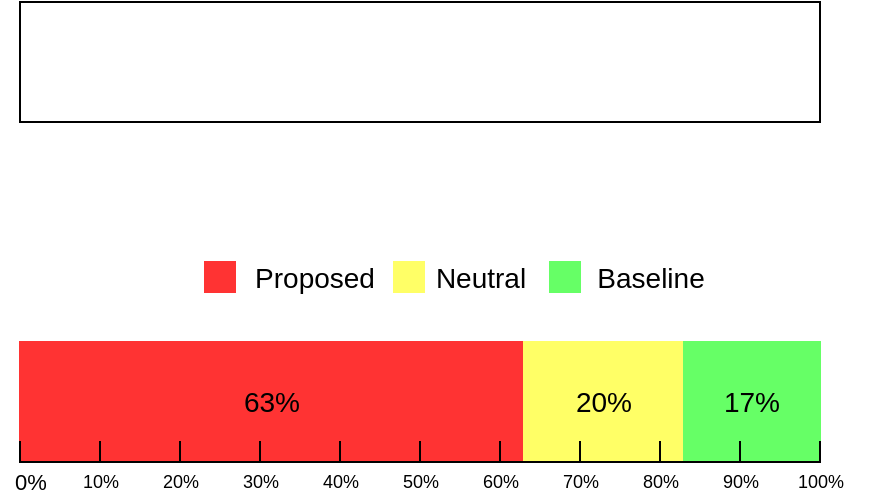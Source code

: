 <mxfile version="16.2.4" type="github">
  <diagram id="rJ02umWEkU_M82qIOqIN" name="第 1 页">
    <mxGraphModel dx="867" dy="520" grid="1" gridSize="10" guides="1" tooltips="1" connect="1" arrows="1" fold="1" page="1" pageScale="1" pageWidth="827" pageHeight="1169" math="0" shadow="0">
      <root>
        <mxCell id="0" />
        <mxCell id="1" parent="0" />
        <mxCell id="6P1Dxw8mS8XuxQ4AOZN2-1" value="" style="rounded=0;whiteSpace=wrap;html=1;" vertex="1" parent="1">
          <mxGeometry x="200" y="70" width="400" height="60" as="geometry" />
        </mxCell>
        <mxCell id="6P1Dxw8mS8XuxQ4AOZN2-2" value="&lt;font color=&quot;#000000&quot; style=&quot;font-size: 14px&quot;&gt;63%&lt;/font&gt;" style="rounded=0;whiteSpace=wrap;html=1;fillColor=#FF3333;strokeColor=#FF3333;fontColor=#ffffff;" vertex="1" parent="1">
          <mxGeometry x="200" y="240" width="252" height="60" as="geometry" />
        </mxCell>
        <mxCell id="6P1Dxw8mS8XuxQ4AOZN2-3" value="&lt;font style=&quot;font-size: 14px&quot;&gt;20%&lt;/font&gt;" style="rounded=0;whiteSpace=wrap;html=1;fillColor=#FFFF66;strokeColor=#FFFF66;" vertex="1" parent="1">
          <mxGeometry x="452" y="240" width="80" height="60" as="geometry" />
        </mxCell>
        <mxCell id="6P1Dxw8mS8XuxQ4AOZN2-4" value="&lt;font color=&quot;#000000&quot; style=&quot;font-size: 14px&quot;&gt;17%&lt;/font&gt;" style="rounded=0;whiteSpace=wrap;html=1;fillColor=#66FF66;fontColor=#ffffff;strokeColor=#66FF66;" vertex="1" parent="1">
          <mxGeometry x="532" y="240" width="68" height="60" as="geometry" />
        </mxCell>
        <mxCell id="6P1Dxw8mS8XuxQ4AOZN2-6" value="" style="rounded=0;whiteSpace=wrap;html=1;fontColor=#000000;strokeColor=#FF3333;fillColor=#FF3333;" vertex="1" parent="1">
          <mxGeometry x="292.5" y="200" width="15" height="15" as="geometry" />
        </mxCell>
        <mxCell id="6P1Dxw8mS8XuxQ4AOZN2-8" value="" style="rounded=0;whiteSpace=wrap;html=1;fontColor=#000000;strokeColor=#FFFF66;fillColor=#FFFF66;" vertex="1" parent="1">
          <mxGeometry x="387" y="200" width="15" height="15" as="geometry" />
        </mxCell>
        <mxCell id="6P1Dxw8mS8XuxQ4AOZN2-9" value="" style="rounded=0;whiteSpace=wrap;html=1;fontColor=#000000;strokeColor=#66FF66;fillColor=#66FF66;" vertex="1" parent="1">
          <mxGeometry x="465" y="200" width="15" height="15" as="geometry" />
        </mxCell>
        <mxCell id="6P1Dxw8mS8XuxQ4AOZN2-10" value="&lt;font style=&quot;font-size: 14px&quot;&gt;Neutral&lt;/font&gt;" style="text;html=1;resizable=0;autosize=1;align=center;verticalAlign=middle;points=[];fillColor=none;strokeColor=none;rounded=0;fontColor=#000000;" vertex="1" parent="1">
          <mxGeometry x="400" y="197.5" width="60" height="20" as="geometry" />
        </mxCell>
        <mxCell id="6P1Dxw8mS8XuxQ4AOZN2-12" value="&lt;font style=&quot;font-size: 14px&quot;&gt;Baseline&lt;/font&gt;" style="text;html=1;resizable=0;autosize=1;align=center;verticalAlign=middle;points=[];fillColor=none;strokeColor=none;rounded=0;fontColor=#000000;" vertex="1" parent="1">
          <mxGeometry x="480" y="197.5" width="70" height="20" as="geometry" />
        </mxCell>
        <mxCell id="6P1Dxw8mS8XuxQ4AOZN2-13" value="&lt;font style=&quot;font-size: 14px&quot;&gt;Proposed&lt;/font&gt;" style="text;html=1;resizable=0;autosize=1;align=center;verticalAlign=middle;points=[];fillColor=none;strokeColor=none;rounded=0;fontColor=#000000;" vertex="1" parent="1">
          <mxGeometry x="307" y="197.5" width="80" height="20" as="geometry" />
        </mxCell>
        <mxCell id="6P1Dxw8mS8XuxQ4AOZN2-15" value="" style="shape=partialRectangle;whiteSpace=wrap;html=1;bottom=1;right=1;left=1;top=0;fillColor=none;routingCenterX=-0.5;fontColor=#000000;strokeColor=#000000;" vertex="1" parent="1">
          <mxGeometry x="200" y="290" width="40" height="10" as="geometry" />
        </mxCell>
        <mxCell id="6P1Dxw8mS8XuxQ4AOZN2-16" value="" style="shape=partialRectangle;whiteSpace=wrap;html=1;bottom=1;right=1;left=1;top=0;fillColor=none;routingCenterX=-0.5;fontColor=#000000;strokeColor=#000000;" vertex="1" parent="1">
          <mxGeometry x="240" y="290" width="40" height="10" as="geometry" />
        </mxCell>
        <mxCell id="6P1Dxw8mS8XuxQ4AOZN2-17" value="" style="shape=partialRectangle;whiteSpace=wrap;html=1;bottom=1;right=1;left=1;top=0;fillColor=none;routingCenterX=-0.5;fontColor=#000000;strokeColor=#000000;" vertex="1" parent="1">
          <mxGeometry x="280" y="290" width="40" height="10" as="geometry" />
        </mxCell>
        <mxCell id="6P1Dxw8mS8XuxQ4AOZN2-18" value="" style="shape=partialRectangle;whiteSpace=wrap;html=1;bottom=1;right=1;left=1;top=0;fillColor=none;routingCenterX=-0.5;fontColor=#000000;strokeColor=#000000;" vertex="1" parent="1">
          <mxGeometry x="320" y="290" width="40" height="10" as="geometry" />
        </mxCell>
        <mxCell id="6P1Dxw8mS8XuxQ4AOZN2-28" value="" style="shape=partialRectangle;whiteSpace=wrap;html=1;bottom=1;right=1;left=1;top=0;fillColor=none;routingCenterX=-0.5;fontColor=#000000;strokeColor=#000000;" vertex="1" parent="1">
          <mxGeometry x="360" y="290" width="40" height="10" as="geometry" />
        </mxCell>
        <mxCell id="6P1Dxw8mS8XuxQ4AOZN2-29" value="" style="shape=partialRectangle;whiteSpace=wrap;html=1;bottom=1;right=1;left=1;top=0;fillColor=none;routingCenterX=-0.5;fontColor=#000000;strokeColor=#000000;" vertex="1" parent="1">
          <mxGeometry x="400" y="290" width="40" height="10" as="geometry" />
        </mxCell>
        <mxCell id="6P1Dxw8mS8XuxQ4AOZN2-30" value="" style="shape=partialRectangle;whiteSpace=wrap;html=1;bottom=1;right=1;left=1;top=0;fillColor=none;routingCenterX=-0.5;fontColor=#000000;strokeColor=#000000;" vertex="1" parent="1">
          <mxGeometry x="440" y="290" width="40" height="10" as="geometry" />
        </mxCell>
        <mxCell id="6P1Dxw8mS8XuxQ4AOZN2-31" value="" style="shape=partialRectangle;whiteSpace=wrap;html=1;bottom=1;right=1;left=1;top=0;fillColor=none;routingCenterX=-0.5;fontColor=#000000;strokeColor=#000000;" vertex="1" parent="1">
          <mxGeometry x="480" y="290" width="40" height="10" as="geometry" />
        </mxCell>
        <mxCell id="6P1Dxw8mS8XuxQ4AOZN2-32" value="" style="shape=partialRectangle;whiteSpace=wrap;html=1;bottom=1;right=1;left=1;top=0;fillColor=none;routingCenterX=-0.5;fontColor=#000000;strokeColor=#000000;" vertex="1" parent="1">
          <mxGeometry x="520" y="290" width="40" height="10" as="geometry" />
        </mxCell>
        <mxCell id="6P1Dxw8mS8XuxQ4AOZN2-33" value="" style="shape=partialRectangle;whiteSpace=wrap;html=1;bottom=1;right=1;left=1;top=0;fillColor=none;routingCenterX=-0.5;fontColor=#000000;strokeColor=#000000;" vertex="1" parent="1">
          <mxGeometry x="560" y="290" width="40" height="10" as="geometry" />
        </mxCell>
        <mxCell id="6P1Dxw8mS8XuxQ4AOZN2-34" value="&lt;font style=&quot;font-size: 11px&quot;&gt;0%&lt;/font&gt;" style="text;html=1;resizable=0;autosize=1;align=center;verticalAlign=middle;points=[];fillColor=none;strokeColor=none;rounded=0;fontColor=#000000;fontSize=9;" vertex="1" parent="1">
          <mxGeometry x="190" y="300" width="30" height="20" as="geometry" />
        </mxCell>
        <mxCell id="6P1Dxw8mS8XuxQ4AOZN2-35" value="10%" style="text;html=1;resizable=0;autosize=1;align=center;verticalAlign=middle;points=[];fillColor=none;strokeColor=none;rounded=0;fontColor=#000000;fontSize=9;" vertex="1" parent="1">
          <mxGeometry x="220" y="300" width="40" height="20" as="geometry" />
        </mxCell>
        <mxCell id="6P1Dxw8mS8XuxQ4AOZN2-37" value="20%" style="text;html=1;resizable=0;autosize=1;align=center;verticalAlign=middle;points=[];fillColor=none;strokeColor=none;rounded=0;fontColor=#000000;fontSize=9;" vertex="1" parent="1">
          <mxGeometry x="260" y="300" width="40" height="20" as="geometry" />
        </mxCell>
        <mxCell id="6P1Dxw8mS8XuxQ4AOZN2-38" value="30%" style="text;html=1;resizable=0;autosize=1;align=center;verticalAlign=middle;points=[];fillColor=none;strokeColor=none;rounded=0;fontColor=#000000;fontSize=9;" vertex="1" parent="1">
          <mxGeometry x="300" y="300" width="40" height="20" as="geometry" />
        </mxCell>
        <mxCell id="6P1Dxw8mS8XuxQ4AOZN2-39" value="40%" style="text;html=1;resizable=0;autosize=1;align=center;verticalAlign=middle;points=[];fillColor=none;strokeColor=none;rounded=0;fontColor=#000000;fontSize=9;" vertex="1" parent="1">
          <mxGeometry x="340" y="300" width="40" height="20" as="geometry" />
        </mxCell>
        <mxCell id="6P1Dxw8mS8XuxQ4AOZN2-40" value="50%" style="text;html=1;resizable=0;autosize=1;align=center;verticalAlign=middle;points=[];fillColor=none;strokeColor=none;rounded=0;fontColor=#000000;fontSize=9;" vertex="1" parent="1">
          <mxGeometry x="380" y="300" width="40" height="20" as="geometry" />
        </mxCell>
        <mxCell id="6P1Dxw8mS8XuxQ4AOZN2-41" value="60%" style="text;html=1;resizable=0;autosize=1;align=center;verticalAlign=middle;points=[];fillColor=none;strokeColor=none;rounded=0;fontColor=#000000;fontSize=9;" vertex="1" parent="1">
          <mxGeometry x="420" y="300" width="40" height="20" as="geometry" />
        </mxCell>
        <mxCell id="6P1Dxw8mS8XuxQ4AOZN2-42" value="70%" style="text;html=1;resizable=0;autosize=1;align=center;verticalAlign=middle;points=[];fillColor=none;strokeColor=none;rounded=0;fontColor=#000000;fontSize=9;" vertex="1" parent="1">
          <mxGeometry x="460" y="300" width="40" height="20" as="geometry" />
        </mxCell>
        <mxCell id="6P1Dxw8mS8XuxQ4AOZN2-43" value="80%" style="text;html=1;resizable=0;autosize=1;align=center;verticalAlign=middle;points=[];fillColor=none;strokeColor=none;rounded=0;fontColor=#000000;fontSize=9;" vertex="1" parent="1">
          <mxGeometry x="500" y="300" width="40" height="20" as="geometry" />
        </mxCell>
        <mxCell id="6P1Dxw8mS8XuxQ4AOZN2-44" value="90%" style="text;html=1;resizable=0;autosize=1;align=center;verticalAlign=middle;points=[];fillColor=none;strokeColor=none;rounded=0;fontColor=#000000;fontSize=9;" vertex="1" parent="1">
          <mxGeometry x="540" y="300" width="40" height="20" as="geometry" />
        </mxCell>
        <mxCell id="6P1Dxw8mS8XuxQ4AOZN2-45" value="100%" style="text;html=1;resizable=0;autosize=1;align=center;verticalAlign=middle;points=[];fillColor=none;strokeColor=none;rounded=0;fontColor=#000000;fontSize=9;" vertex="1" parent="1">
          <mxGeometry x="575" y="300" width="50" height="20" as="geometry" />
        </mxCell>
      </root>
    </mxGraphModel>
  </diagram>
</mxfile>
